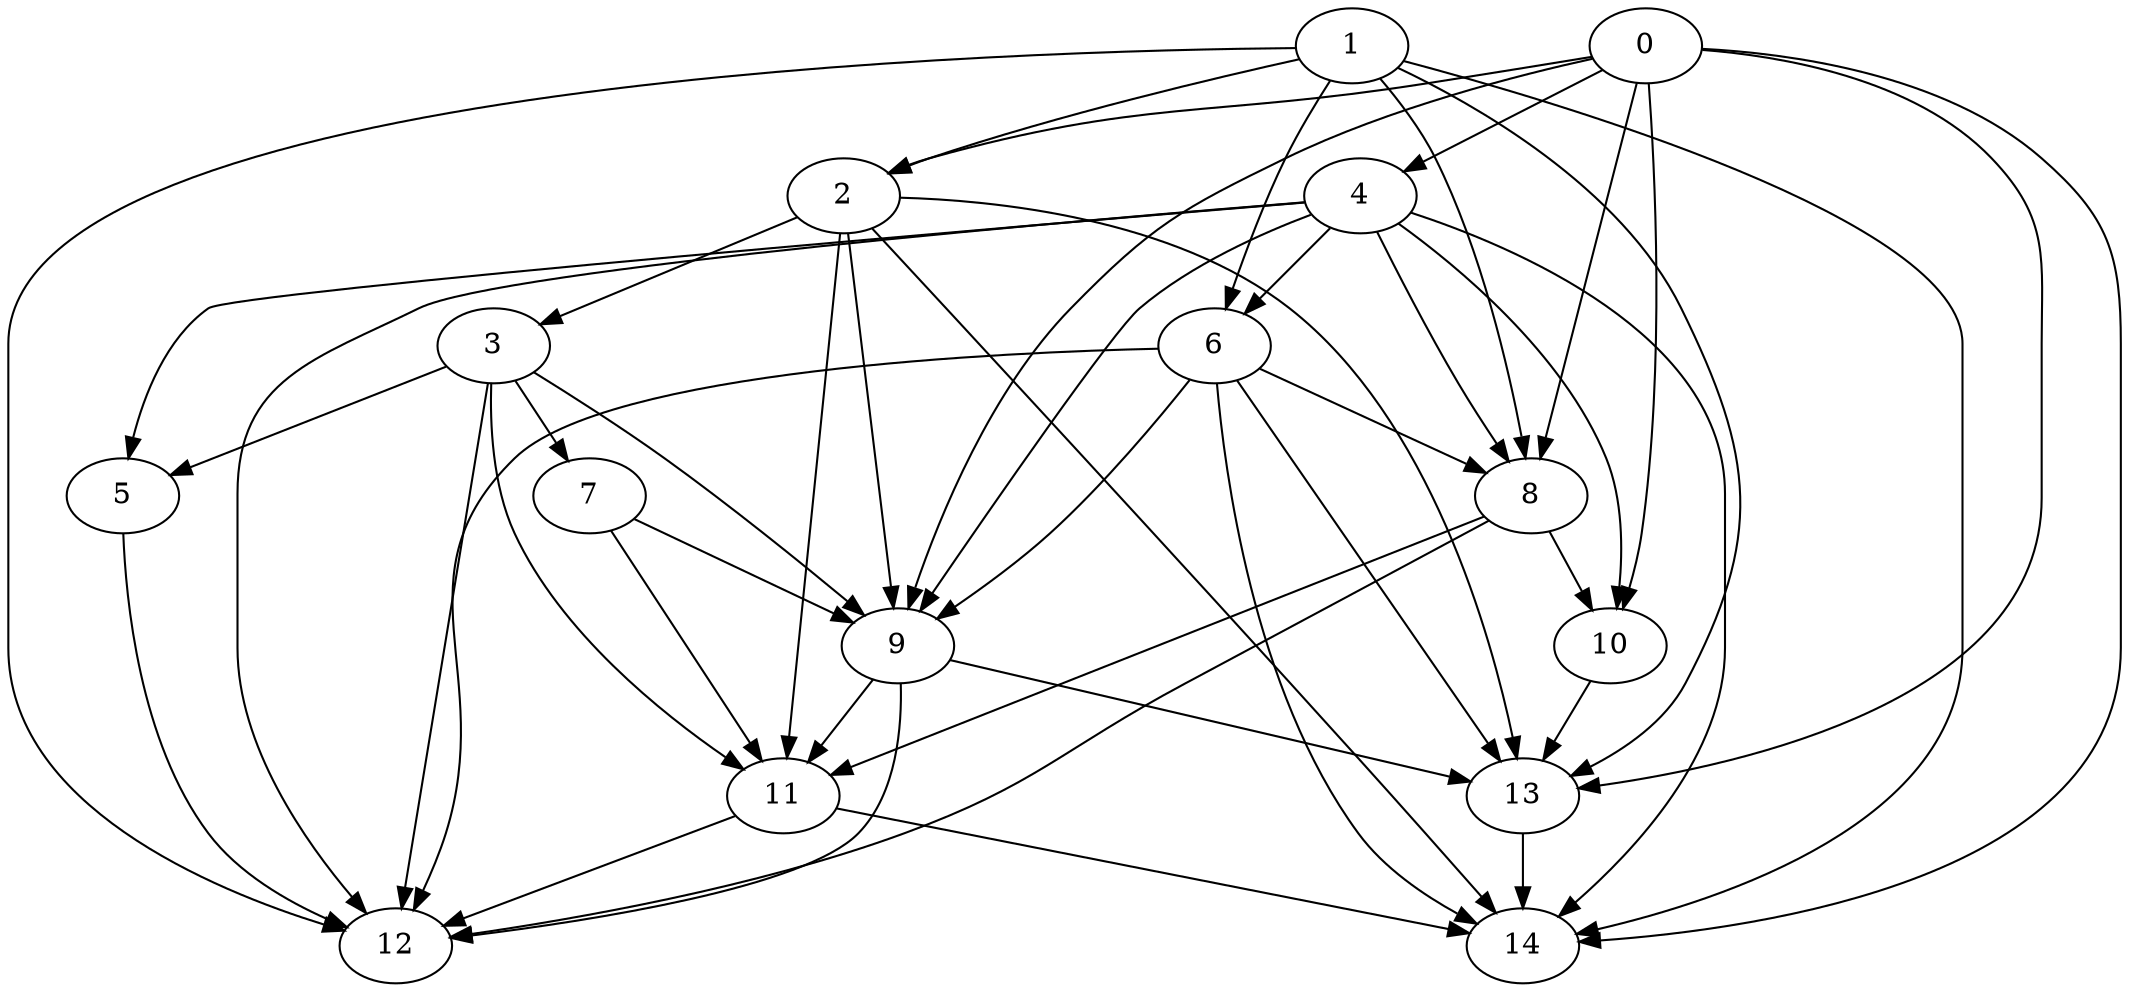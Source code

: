 digraph {
	0 -> 2;
	0 -> 4;
	0 -> 8;
	0 -> 9;
	0 -> 10;
	0 -> 13;
	0 -> 14;
	1 -> 2;
	1 -> 6;
	1 -> 8;
	1 -> 12;
	1 -> 13;
	1 -> 14;
	2 -> 3;
	2 -> 9;
	2 -> 11;
	2 -> 13;
	2 -> 14;
	3 -> 5;
	3 -> 7;
	3 -> 9;
	3 -> 11;
	3 -> 12;
	4 -> 5;
	4 -> 6;
	4 -> 8;
	4 -> 9;
	4 -> 10;
	4 -> 12;
	4 -> 14;
	5 -> 12;
	6 -> 8;
	6 -> 9;
	6 -> 12;
	6 -> 13;
	6 -> 14;
	7 -> 9;
	7 -> 11;
	8 -> 10;
	8 -> 11;
	8 -> 12;
	9 -> 11;
	9 -> 12;
	9 -> 13;
	10 -> 13;
	11 -> 12;
	11 -> 14;
	13 -> 14;
}